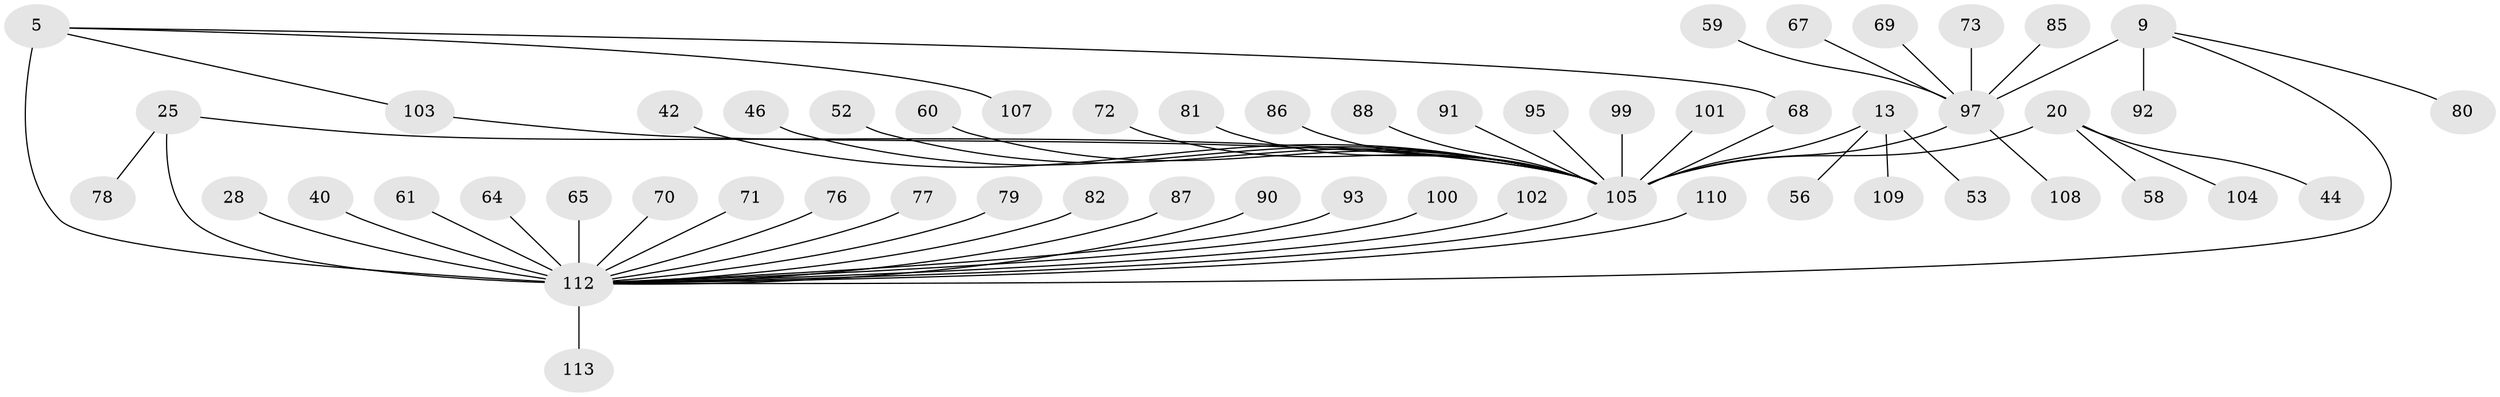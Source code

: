 // original degree distribution, {8: 0.061946902654867256, 9: 0.04424778761061947, 5: 0.04424778761061947, 7: 0.04424778761061947, 11: 0.017699115044247787, 4: 0.017699115044247787, 6: 0.008849557522123894, 2: 0.168141592920354, 1: 0.5575221238938053, 3: 0.035398230088495575}
// Generated by graph-tools (version 1.1) at 2025/55/03/09/25 04:55:12]
// undirected, 56 vertices, 59 edges
graph export_dot {
graph [start="1"]
  node [color=gray90,style=filled];
  5 [super="+4"];
  9 [super="+6"];
  13 [super="+11"];
  20 [super="+19"];
  25 [super="+24"];
  28;
  40;
  42;
  44;
  46;
  52;
  53;
  56;
  58;
  59;
  60;
  61;
  64 [super="+34+51"];
  65;
  67;
  68;
  69;
  70 [super="+66"];
  71 [super="+45"];
  72 [super="+63"];
  73;
  76 [super="+26"];
  77;
  78;
  79;
  80;
  81;
  82;
  85;
  86;
  87;
  88;
  90;
  91 [super="+75"];
  92;
  93;
  95;
  97 [super="+89+10+35+38+49+50+55+57"];
  99;
  100 [super="+54"];
  101;
  102 [super="+74"];
  103 [super="+47"];
  104;
  105 [super="+18+30+37+39+41"];
  107 [super="+98"];
  108;
  109 [super="+106"];
  110;
  112 [super="+83+84+23+22+111"];
  113 [super="+96"];
  5 -- 68;
  5 -- 103;
  5 -- 107;
  5 -- 112 [weight=7];
  9 -- 80;
  9 -- 92;
  9 -- 112 [weight=2];
  9 -- 97 [weight=6];
  13 -- 53;
  13 -- 56;
  13 -- 109;
  13 -- 105 [weight=6];
  20 -- 44;
  20 -- 58;
  20 -- 104;
  20 -- 105 [weight=6];
  25 -- 105 [weight=2];
  25 -- 78;
  25 -- 112 [weight=7];
  28 -- 112;
  40 -- 112;
  42 -- 105;
  46 -- 105;
  52 -- 105;
  59 -- 97;
  60 -- 105;
  61 -- 112;
  64 -- 112;
  65 -- 112;
  67 -- 97;
  68 -- 105;
  69 -- 97;
  70 -- 112;
  71 -- 112;
  72 -- 105;
  73 -- 97;
  76 -- 112;
  77 -- 112;
  79 -- 112;
  81 -- 105;
  82 -- 112;
  85 -- 97;
  86 -- 105;
  87 -- 112;
  88 -- 105;
  90 -- 112;
  91 -- 105;
  93 -- 112;
  95 -- 105;
  97 -- 108;
  97 -- 105 [weight=2];
  99 -- 105;
  100 -- 112;
  101 -- 105;
  102 -- 112;
  103 -- 105;
  105 -- 112 [weight=4];
  110 -- 112;
  112 -- 113 [weight=2];
}
